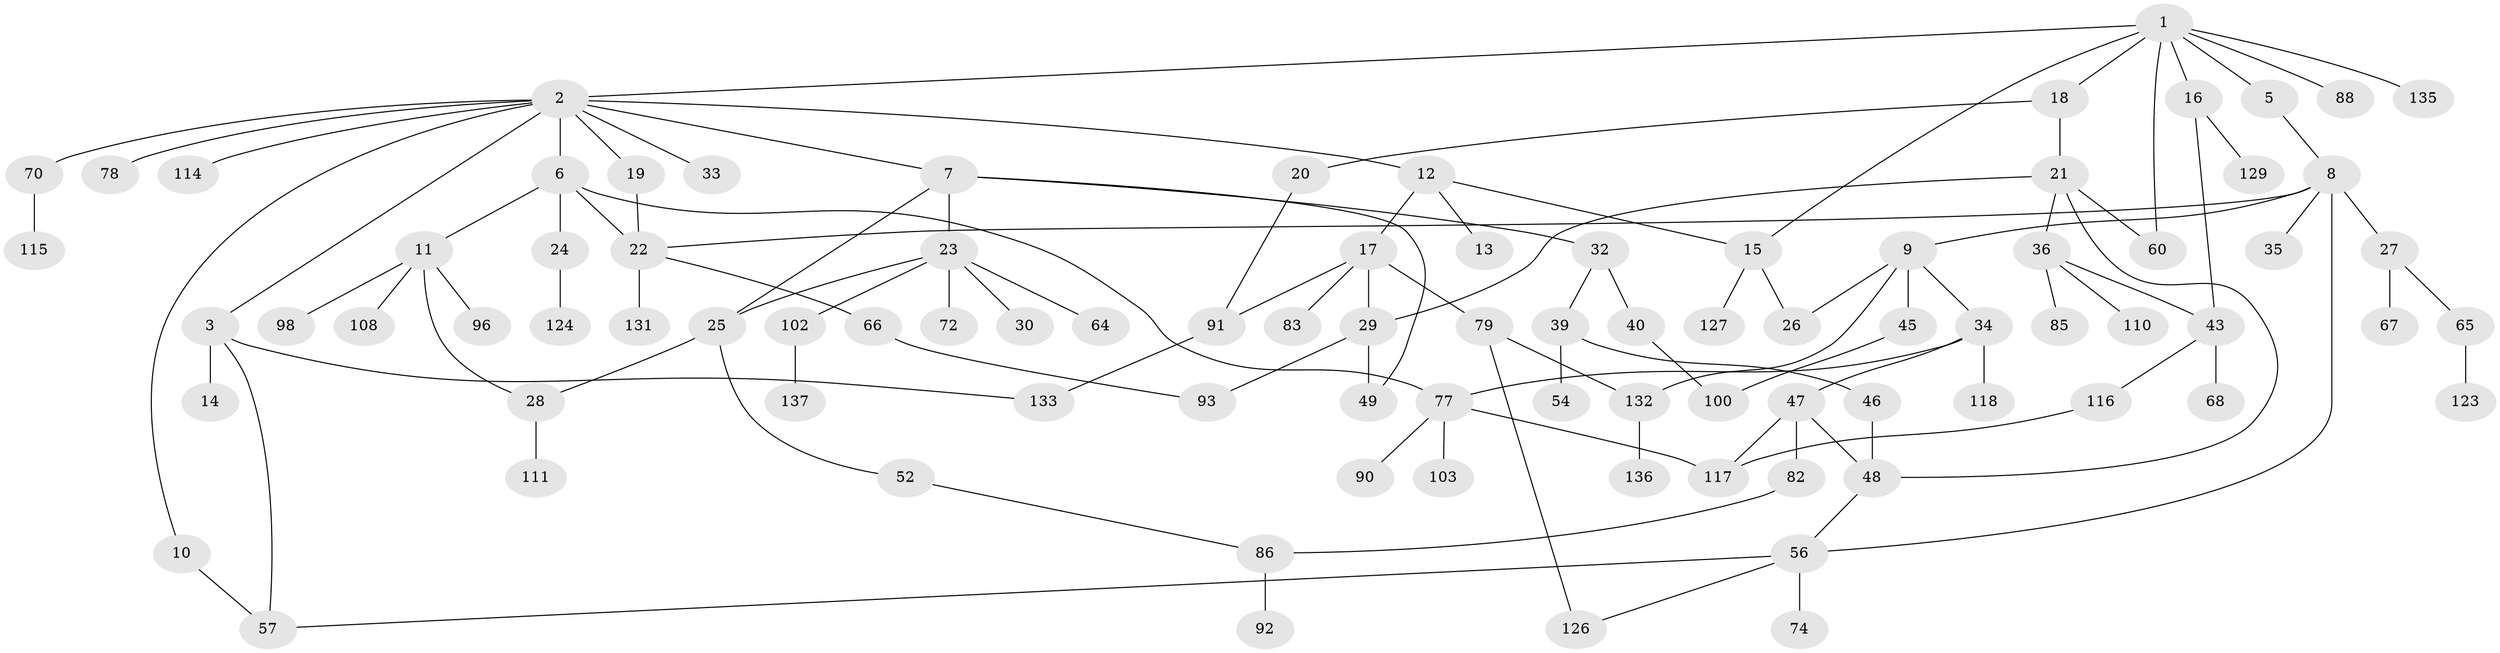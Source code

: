 // original degree distribution, {8: 0.014598540145985401, 5: 0.0948905109489051, 4: 0.072992700729927, 2: 0.24087591240875914, 6: 0.014598540145985401, 3: 0.1678832116788321, 1: 0.39416058394160586}
// Generated by graph-tools (version 1.1) at 2025/10/02/27/25 16:10:51]
// undirected, 91 vertices, 115 edges
graph export_dot {
graph [start="1"]
  node [color=gray90,style=filled];
  1 [super="+97"];
  2 [super="+4"];
  3 [super="+121"];
  5;
  6 [super="+41"];
  7 [super="+59"];
  8 [super="+31"];
  9 [super="+69"];
  10 [super="+94"];
  11 [super="+42"];
  12 [super="+51"];
  13 [super="+81"];
  14;
  15 [super="+55"];
  16 [super="+130"];
  17 [super="+37"];
  18 [super="+44"];
  19 [super="+107"];
  20 [super="+63"];
  21 [super="+119"];
  22 [super="+99"];
  23 [super="+53"];
  24 [super="+122"];
  25 [super="+101"];
  26 [super="+80"];
  27;
  28 [super="+75"];
  29 [super="+112"];
  30;
  32;
  33;
  34 [super="+38"];
  35;
  36 [super="+84"];
  39;
  40 [super="+61"];
  43 [super="+58"];
  45 [super="+87"];
  46 [super="+62"];
  47 [super="+50"];
  48;
  49 [super="+134"];
  52 [super="+109"];
  54;
  56 [super="+71"];
  57 [super="+89"];
  60 [super="+73"];
  64;
  65;
  66;
  67 [super="+95"];
  68 [super="+104"];
  70 [super="+76"];
  72;
  74;
  77;
  78;
  79;
  82;
  83;
  85;
  86 [super="+106"];
  88;
  90;
  91 [super="+125"];
  92;
  93 [super="+113"];
  96;
  98;
  100;
  102 [super="+105"];
  103;
  108;
  110;
  111;
  114;
  115;
  116 [super="+128"];
  117 [super="+120"];
  118;
  123;
  124;
  126;
  127;
  129;
  131;
  132;
  133;
  135;
  136;
  137;
  1 -- 2;
  1 -- 5;
  1 -- 16;
  1 -- 18;
  1 -- 60;
  1 -- 88;
  1 -- 15;
  1 -- 135;
  2 -- 3;
  2 -- 12;
  2 -- 78;
  2 -- 33;
  2 -- 6;
  2 -- 7;
  2 -- 70;
  2 -- 10;
  2 -- 114;
  2 -- 19;
  3 -- 14;
  3 -- 133;
  3 -- 57;
  5 -- 8;
  6 -- 11;
  6 -- 24;
  6 -- 77;
  6 -- 22;
  7 -- 23;
  7 -- 25;
  7 -- 32;
  7 -- 49;
  8 -- 9;
  8 -- 27;
  8 -- 56;
  8 -- 35;
  8 -- 22;
  9 -- 26;
  9 -- 34;
  9 -- 45;
  9 -- 132;
  10 -- 57;
  11 -- 98;
  11 -- 108;
  11 -- 96;
  11 -- 28;
  12 -- 13;
  12 -- 15;
  12 -- 17;
  15 -- 127;
  15 -- 26;
  16 -- 43;
  16 -- 129;
  17 -- 79;
  17 -- 83;
  17 -- 91;
  17 -- 29;
  18 -- 20;
  18 -- 21;
  19 -- 22;
  20 -- 91;
  21 -- 29;
  21 -- 36;
  21 -- 48;
  21 -- 60;
  22 -- 66;
  22 -- 131;
  23 -- 30;
  23 -- 72;
  23 -- 25;
  23 -- 64;
  23 -- 102;
  24 -- 124;
  25 -- 28;
  25 -- 52;
  27 -- 65;
  27 -- 67;
  28 -- 111;
  29 -- 93;
  29 -- 49;
  32 -- 39;
  32 -- 40;
  34 -- 47;
  34 -- 118;
  34 -- 77;
  36 -- 85;
  36 -- 110;
  36 -- 43;
  39 -- 46;
  39 -- 54;
  40 -- 100;
  43 -- 68;
  43 -- 116;
  45 -- 100;
  46 -- 48;
  47 -- 48;
  47 -- 82;
  47 -- 117;
  48 -- 56;
  52 -- 86;
  56 -- 74;
  56 -- 126;
  56 -- 57;
  65 -- 123;
  66 -- 93;
  70 -- 115;
  77 -- 90;
  77 -- 103;
  77 -- 117;
  79 -- 132;
  79 -- 126;
  82 -- 86;
  86 -- 92;
  91 -- 133;
  102 -- 137;
  116 -- 117;
  132 -- 136;
}
